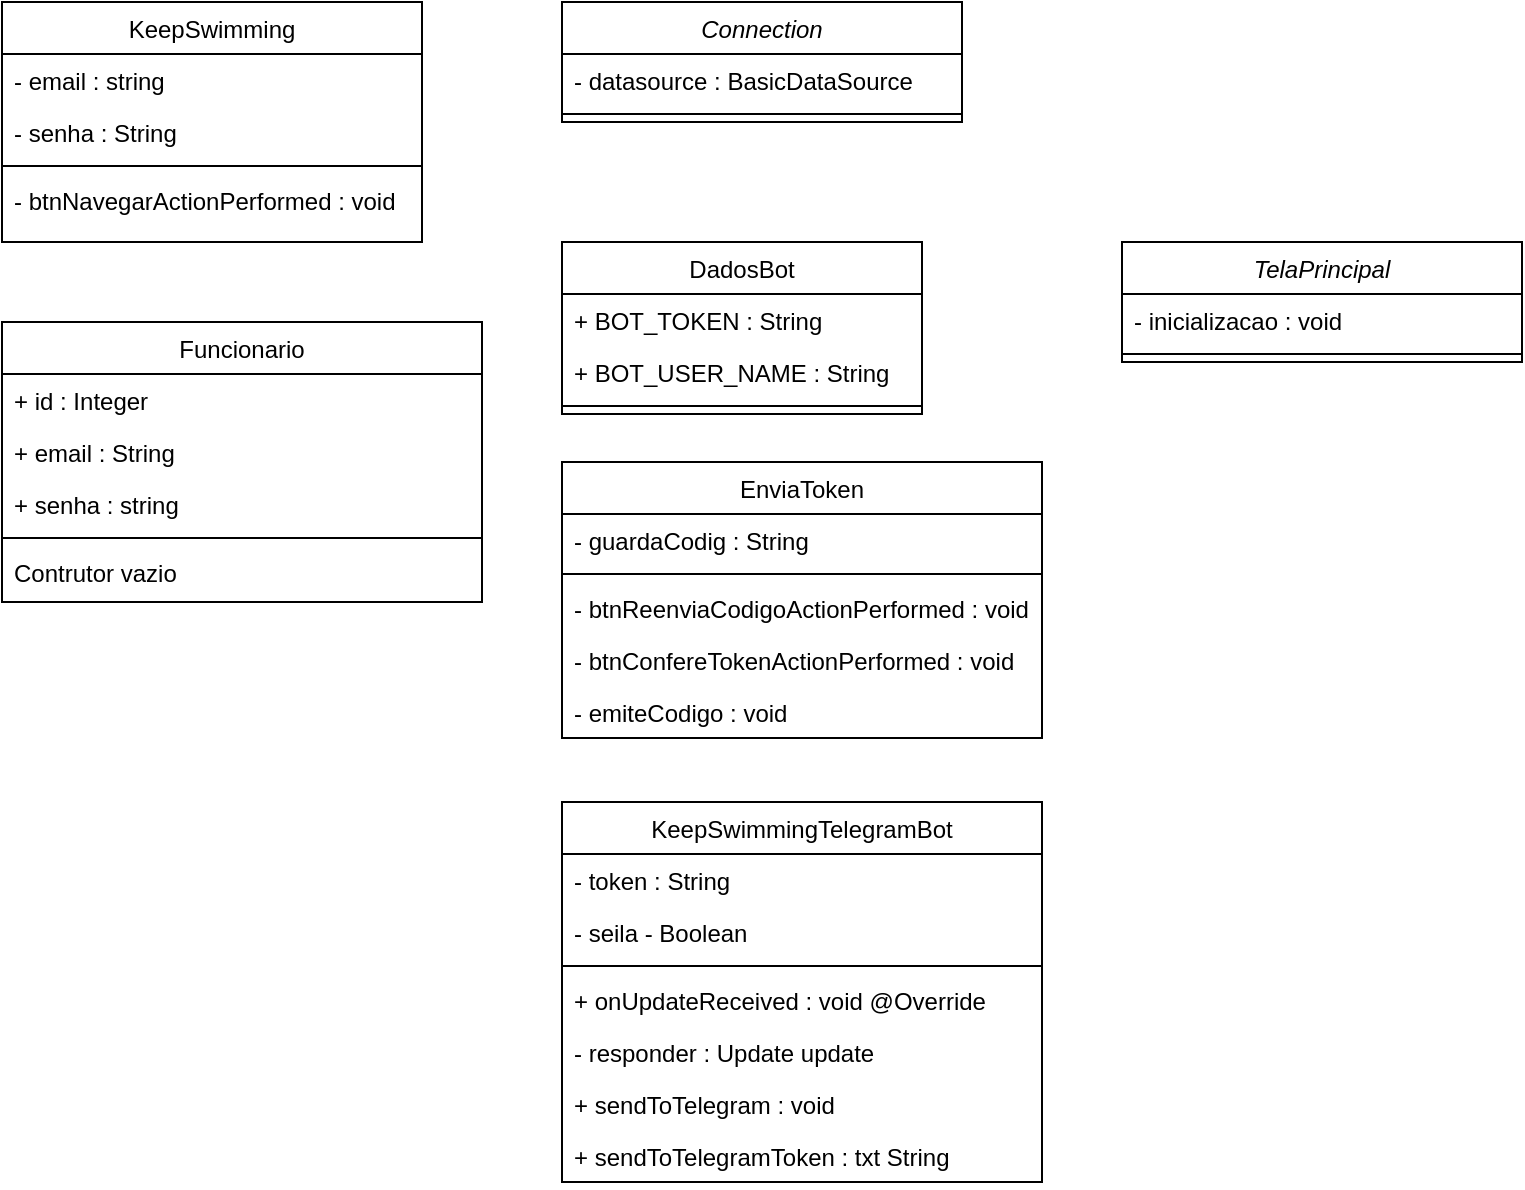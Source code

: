 <mxfile version="18.0.1" type="github"><diagram id="C5RBs43oDa-KdzZeNtuy" name="Page-1"><mxGraphModel dx="827" dy="452" grid="1" gridSize="10" guides="1" tooltips="1" connect="1" arrows="1" fold="1" page="1" pageScale="1" pageWidth="827" pageHeight="1169" math="0" shadow="0"><root><mxCell id="WIyWlLk6GJQsqaUBKTNV-0"/><mxCell id="WIyWlLk6GJQsqaUBKTNV-1" parent="WIyWlLk6GJQsqaUBKTNV-0"/><mxCell id="zkfFHV4jXpPFQw0GAbJ--0" value="Connection" style="swimlane;fontStyle=2;align=center;verticalAlign=top;childLayout=stackLayout;horizontal=1;startSize=26;horizontalStack=0;resizeParent=1;resizeLast=0;collapsible=1;marginBottom=0;rounded=0;shadow=0;strokeWidth=1;" parent="WIyWlLk6GJQsqaUBKTNV-1" vertex="1"><mxGeometry x="320" y="80" width="200" height="60" as="geometry"><mxRectangle x="230" y="140" width="160" height="26" as="alternateBounds"/></mxGeometry></mxCell><mxCell id="zkfFHV4jXpPFQw0GAbJ--1" value="- datasource : BasicDataSource" style="text;align=left;verticalAlign=top;spacingLeft=4;spacingRight=4;overflow=hidden;rotatable=0;points=[[0,0.5],[1,0.5]];portConstraint=eastwest;" parent="zkfFHV4jXpPFQw0GAbJ--0" vertex="1"><mxGeometry y="26" width="200" height="26" as="geometry"/></mxCell><mxCell id="zkfFHV4jXpPFQw0GAbJ--4" value="" style="line;html=1;strokeWidth=1;align=left;verticalAlign=middle;spacingTop=-1;spacingLeft=3;spacingRight=3;rotatable=0;labelPosition=right;points=[];portConstraint=eastwest;" parent="zkfFHV4jXpPFQw0GAbJ--0" vertex="1"><mxGeometry y="52" width="200" height="8" as="geometry"/></mxCell><mxCell id="zkfFHV4jXpPFQw0GAbJ--6" value="EnviaToken" style="swimlane;fontStyle=0;align=center;verticalAlign=top;childLayout=stackLayout;horizontal=1;startSize=26;horizontalStack=0;resizeParent=1;resizeLast=0;collapsible=1;marginBottom=0;rounded=0;shadow=0;strokeWidth=1;" parent="WIyWlLk6GJQsqaUBKTNV-1" vertex="1"><mxGeometry x="320" y="310" width="240" height="138" as="geometry"><mxRectangle x="130" y="380" width="160" height="26" as="alternateBounds"/></mxGeometry></mxCell><mxCell id="zkfFHV4jXpPFQw0GAbJ--7" value="- guardaCodig : String" style="text;align=left;verticalAlign=top;spacingLeft=4;spacingRight=4;overflow=hidden;rotatable=0;points=[[0,0.5],[1,0.5]];portConstraint=eastwest;" parent="zkfFHV4jXpPFQw0GAbJ--6" vertex="1"><mxGeometry y="26" width="240" height="26" as="geometry"/></mxCell><mxCell id="zkfFHV4jXpPFQw0GAbJ--9" value="" style="line;html=1;strokeWidth=1;align=left;verticalAlign=middle;spacingTop=-1;spacingLeft=3;spacingRight=3;rotatable=0;labelPosition=right;points=[];portConstraint=eastwest;" parent="zkfFHV4jXpPFQw0GAbJ--6" vertex="1"><mxGeometry y="52" width="240" height="8" as="geometry"/></mxCell><mxCell id="zkfFHV4jXpPFQw0GAbJ--11" value="- btnReenviaCodigoActionPerformed : void&#10;" style="text;align=left;verticalAlign=top;spacingLeft=4;spacingRight=4;overflow=hidden;rotatable=0;points=[[0,0.5],[1,0.5]];portConstraint=eastwest;" parent="zkfFHV4jXpPFQw0GAbJ--6" vertex="1"><mxGeometry y="60" width="240" height="26" as="geometry"/></mxCell><mxCell id="9om1W-aeIpIk0Kfcta7R-9" value="- btnConfereTokenActionPerformed : void" style="text;align=left;verticalAlign=top;spacingLeft=4;spacingRight=4;overflow=hidden;rotatable=0;points=[[0,0.5],[1,0.5]];portConstraint=eastwest;" vertex="1" parent="zkfFHV4jXpPFQw0GAbJ--6"><mxGeometry y="86" width="240" height="26" as="geometry"/></mxCell><mxCell id="9om1W-aeIpIk0Kfcta7R-10" value="- emiteCodigo : void" style="text;align=left;verticalAlign=top;spacingLeft=4;spacingRight=4;overflow=hidden;rotatable=0;points=[[0,0.5],[1,0.5]];portConstraint=eastwest;" vertex="1" parent="zkfFHV4jXpPFQw0GAbJ--6"><mxGeometry y="112" width="240" height="26" as="geometry"/></mxCell><mxCell id="zkfFHV4jXpPFQw0GAbJ--17" value="DadosBot" style="swimlane;fontStyle=0;align=center;verticalAlign=top;childLayout=stackLayout;horizontal=1;startSize=26;horizontalStack=0;resizeParent=1;resizeLast=0;collapsible=1;marginBottom=0;rounded=0;shadow=0;strokeWidth=1;" parent="WIyWlLk6GJQsqaUBKTNV-1" vertex="1"><mxGeometry x="320" y="200" width="180" height="86" as="geometry"><mxRectangle x="550" y="140" width="160" height="26" as="alternateBounds"/></mxGeometry></mxCell><mxCell id="zkfFHV4jXpPFQw0GAbJ--18" value="+ BOT_TOKEN : String" style="text;align=left;verticalAlign=top;spacingLeft=4;spacingRight=4;overflow=hidden;rotatable=0;points=[[0,0.5],[1,0.5]];portConstraint=eastwest;" parent="zkfFHV4jXpPFQw0GAbJ--17" vertex="1"><mxGeometry y="26" width="180" height="26" as="geometry"/></mxCell><mxCell id="zkfFHV4jXpPFQw0GAbJ--19" value="+ BOT_USER_NAME : String" style="text;align=left;verticalAlign=top;spacingLeft=4;spacingRight=4;overflow=hidden;rotatable=0;points=[[0,0.5],[1,0.5]];portConstraint=eastwest;rounded=0;shadow=0;html=0;" parent="zkfFHV4jXpPFQw0GAbJ--17" vertex="1"><mxGeometry y="52" width="180" height="26" as="geometry"/></mxCell><mxCell id="zkfFHV4jXpPFQw0GAbJ--23" value="" style="line;html=1;strokeWidth=1;align=left;verticalAlign=middle;spacingTop=-1;spacingLeft=3;spacingRight=3;rotatable=0;labelPosition=right;points=[];portConstraint=eastwest;" parent="zkfFHV4jXpPFQw0GAbJ--17" vertex="1"><mxGeometry y="78" width="180" height="8" as="geometry"/></mxCell><mxCell id="9om1W-aeIpIk0Kfcta7R-0" value="KeepSwimming" style="swimlane;fontStyle=0;align=center;verticalAlign=top;childLayout=stackLayout;horizontal=1;startSize=26;horizontalStack=0;resizeParent=1;resizeLast=0;collapsible=1;marginBottom=0;rounded=0;shadow=0;strokeWidth=1;" vertex="1" parent="WIyWlLk6GJQsqaUBKTNV-1"><mxGeometry x="40" y="80" width="210" height="120" as="geometry"><mxRectangle x="340" y="380" width="170" height="26" as="alternateBounds"/></mxGeometry></mxCell><mxCell id="9om1W-aeIpIk0Kfcta7R-1" value="- email : string" style="text;align=left;verticalAlign=top;spacingLeft=4;spacingRight=4;overflow=hidden;rotatable=0;points=[[0,0.5],[1,0.5]];portConstraint=eastwest;" vertex="1" parent="9om1W-aeIpIk0Kfcta7R-0"><mxGeometry y="26" width="210" height="26" as="geometry"/></mxCell><mxCell id="9om1W-aeIpIk0Kfcta7R-23" value="- senha : String" style="text;align=left;verticalAlign=top;spacingLeft=4;spacingRight=4;overflow=hidden;rotatable=0;points=[[0,0.5],[1,0.5]];portConstraint=eastwest;" vertex="1" parent="9om1W-aeIpIk0Kfcta7R-0"><mxGeometry y="52" width="210" height="26" as="geometry"/></mxCell><mxCell id="9om1W-aeIpIk0Kfcta7R-2" value="" style="line;html=1;strokeWidth=1;align=left;verticalAlign=middle;spacingTop=-1;spacingLeft=3;spacingRight=3;rotatable=0;labelPosition=right;points=[];portConstraint=eastwest;" vertex="1" parent="9om1W-aeIpIk0Kfcta7R-0"><mxGeometry y="78" width="210" height="8" as="geometry"/></mxCell><mxCell id="9om1W-aeIpIk0Kfcta7R-24" value="- btnNavegarActionPerformed : void" style="text;align=left;verticalAlign=top;spacingLeft=4;spacingRight=4;overflow=hidden;rotatable=0;points=[[0,0.5],[1,0.5]];portConstraint=eastwest;" vertex="1" parent="9om1W-aeIpIk0Kfcta7R-0"><mxGeometry y="86" width="210" height="26" as="geometry"/></mxCell><mxCell id="9om1W-aeIpIk0Kfcta7R-15" value="Funcionario" style="swimlane;fontStyle=0;align=center;verticalAlign=top;childLayout=stackLayout;horizontal=1;startSize=26;horizontalStack=0;resizeParent=1;resizeLast=0;collapsible=1;marginBottom=0;rounded=0;shadow=0;strokeWidth=1;" vertex="1" parent="WIyWlLk6GJQsqaUBKTNV-1"><mxGeometry x="40" y="240" width="240" height="140" as="geometry"><mxRectangle x="130" y="380" width="160" height="26" as="alternateBounds"/></mxGeometry></mxCell><mxCell id="9om1W-aeIpIk0Kfcta7R-16" value="+ id : Integer" style="text;align=left;verticalAlign=top;spacingLeft=4;spacingRight=4;overflow=hidden;rotatable=0;points=[[0,0.5],[1,0.5]];portConstraint=eastwest;" vertex="1" parent="9om1W-aeIpIk0Kfcta7R-15"><mxGeometry y="26" width="240" height="26" as="geometry"/></mxCell><mxCell id="9om1W-aeIpIk0Kfcta7R-21" value="+ email : String" style="text;align=left;verticalAlign=top;spacingLeft=4;spacingRight=4;overflow=hidden;rotatable=0;points=[[0,0.5],[1,0.5]];portConstraint=eastwest;" vertex="1" parent="9om1W-aeIpIk0Kfcta7R-15"><mxGeometry y="52" width="240" height="26" as="geometry"/></mxCell><mxCell id="9om1W-aeIpIk0Kfcta7R-22" value="+ senha : string" style="text;align=left;verticalAlign=top;spacingLeft=4;spacingRight=4;overflow=hidden;rotatable=0;points=[[0,0.5],[1,0.5]];portConstraint=eastwest;" vertex="1" parent="9om1W-aeIpIk0Kfcta7R-15"><mxGeometry y="78" width="240" height="26" as="geometry"/></mxCell><mxCell id="9om1W-aeIpIk0Kfcta7R-17" value="" style="line;html=1;strokeWidth=1;align=left;verticalAlign=middle;spacingTop=-1;spacingLeft=3;spacingRight=3;rotatable=0;labelPosition=right;points=[];portConstraint=eastwest;" vertex="1" parent="9om1W-aeIpIk0Kfcta7R-15"><mxGeometry y="104" width="240" height="8" as="geometry"/></mxCell><mxCell id="9om1W-aeIpIk0Kfcta7R-18" value="Contrutor vazio" style="text;align=left;verticalAlign=top;spacingLeft=4;spacingRight=4;overflow=hidden;rotatable=0;points=[[0,0.5],[1,0.5]];portConstraint=eastwest;" vertex="1" parent="9om1W-aeIpIk0Kfcta7R-15"><mxGeometry y="112" width="240" height="26" as="geometry"/></mxCell><mxCell id="9om1W-aeIpIk0Kfcta7R-26" value="KeepSwimmingTelegramBot" style="swimlane;fontStyle=0;align=center;verticalAlign=top;childLayout=stackLayout;horizontal=1;startSize=26;horizontalStack=0;resizeParent=1;resizeLast=0;collapsible=1;marginBottom=0;rounded=0;shadow=0;strokeWidth=1;" vertex="1" parent="WIyWlLk6GJQsqaUBKTNV-1"><mxGeometry x="320" y="480" width="240" height="190" as="geometry"><mxRectangle x="130" y="380" width="160" height="26" as="alternateBounds"/></mxGeometry></mxCell><mxCell id="9om1W-aeIpIk0Kfcta7R-32" value="- token : String" style="text;align=left;verticalAlign=top;spacingLeft=4;spacingRight=4;overflow=hidden;rotatable=0;points=[[0,0.5],[1,0.5]];portConstraint=eastwest;" vertex="1" parent="9om1W-aeIpIk0Kfcta7R-26"><mxGeometry y="26" width="240" height="26" as="geometry"/></mxCell><mxCell id="9om1W-aeIpIk0Kfcta7R-27" value="- seila - Boolean" style="text;align=left;verticalAlign=top;spacingLeft=4;spacingRight=4;overflow=hidden;rotatable=0;points=[[0,0.5],[1,0.5]];portConstraint=eastwest;" vertex="1" parent="9om1W-aeIpIk0Kfcta7R-26"><mxGeometry y="52" width="240" height="26" as="geometry"/></mxCell><mxCell id="9om1W-aeIpIk0Kfcta7R-28" value="" style="line;html=1;strokeWidth=1;align=left;verticalAlign=middle;spacingTop=-1;spacingLeft=3;spacingRight=3;rotatable=0;labelPosition=right;points=[];portConstraint=eastwest;" vertex="1" parent="9om1W-aeIpIk0Kfcta7R-26"><mxGeometry y="78" width="240" height="8" as="geometry"/></mxCell><mxCell id="9om1W-aeIpIk0Kfcta7R-29" value="+ onUpdateReceived : void @Override" style="text;align=left;verticalAlign=top;spacingLeft=4;spacingRight=4;overflow=hidden;rotatable=0;points=[[0,0.5],[1,0.5]];portConstraint=eastwest;" vertex="1" parent="9om1W-aeIpIk0Kfcta7R-26"><mxGeometry y="86" width="240" height="26" as="geometry"/></mxCell><mxCell id="9om1W-aeIpIk0Kfcta7R-30" value="- responder : Update update" style="text;align=left;verticalAlign=top;spacingLeft=4;spacingRight=4;overflow=hidden;rotatable=0;points=[[0,0.5],[1,0.5]];portConstraint=eastwest;" vertex="1" parent="9om1W-aeIpIk0Kfcta7R-26"><mxGeometry y="112" width="240" height="26" as="geometry"/></mxCell><mxCell id="9om1W-aeIpIk0Kfcta7R-31" value="+ sendToTelegram : void" style="text;align=left;verticalAlign=top;spacingLeft=4;spacingRight=4;overflow=hidden;rotatable=0;points=[[0,0.5],[1,0.5]];portConstraint=eastwest;" vertex="1" parent="9om1W-aeIpIk0Kfcta7R-26"><mxGeometry y="138" width="240" height="26" as="geometry"/></mxCell><mxCell id="9om1W-aeIpIk0Kfcta7R-33" value="+ sendToTelegramToken : txt String" style="text;align=left;verticalAlign=top;spacingLeft=4;spacingRight=4;overflow=hidden;rotatable=0;points=[[0,0.5],[1,0.5]];portConstraint=eastwest;" vertex="1" parent="9om1W-aeIpIk0Kfcta7R-26"><mxGeometry y="164" width="240" height="26" as="geometry"/></mxCell><mxCell id="9om1W-aeIpIk0Kfcta7R-34" value="TelaPrincipal" style="swimlane;fontStyle=2;align=center;verticalAlign=top;childLayout=stackLayout;horizontal=1;startSize=26;horizontalStack=0;resizeParent=1;resizeLast=0;collapsible=1;marginBottom=0;rounded=0;shadow=0;strokeWidth=1;" vertex="1" parent="WIyWlLk6GJQsqaUBKTNV-1"><mxGeometry x="600" y="200" width="200" height="60" as="geometry"><mxRectangle x="230" y="140" width="160" height="26" as="alternateBounds"/></mxGeometry></mxCell><mxCell id="9om1W-aeIpIk0Kfcta7R-35" value="- inicializacao : void" style="text;align=left;verticalAlign=top;spacingLeft=4;spacingRight=4;overflow=hidden;rotatable=0;points=[[0,0.5],[1,0.5]];portConstraint=eastwest;" vertex="1" parent="9om1W-aeIpIk0Kfcta7R-34"><mxGeometry y="26" width="200" height="26" as="geometry"/></mxCell><mxCell id="9om1W-aeIpIk0Kfcta7R-36" value="" style="line;html=1;strokeWidth=1;align=left;verticalAlign=middle;spacingTop=-1;spacingLeft=3;spacingRight=3;rotatable=0;labelPosition=right;points=[];portConstraint=eastwest;" vertex="1" parent="9om1W-aeIpIk0Kfcta7R-34"><mxGeometry y="52" width="200" height="8" as="geometry"/></mxCell></root></mxGraphModel></diagram></mxfile>